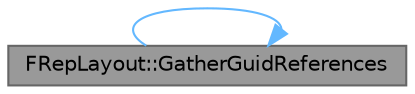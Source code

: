 digraph "FRepLayout::GatherGuidReferences"
{
 // INTERACTIVE_SVG=YES
 // LATEX_PDF_SIZE
  bgcolor="transparent";
  edge [fontname=Helvetica,fontsize=10,labelfontname=Helvetica,labelfontsize=10];
  node [fontname=Helvetica,fontsize=10,shape=box,height=0.2,width=0.4];
  rankdir="LR";
  Node1 [id="Node000001",label="FRepLayout::GatherGuidReferences",height=0.2,width=0.4,color="gray40", fillcolor="grey60", style="filled", fontcolor="black",tooltip="Finds any properties in the Shadow Buffer of the given Rep State that are currently valid (mapped or ..."];
  Node1 -> Node1 [id="edge1_Node000001_Node000001",color="steelblue1",style="solid",tooltip=" "];
}
